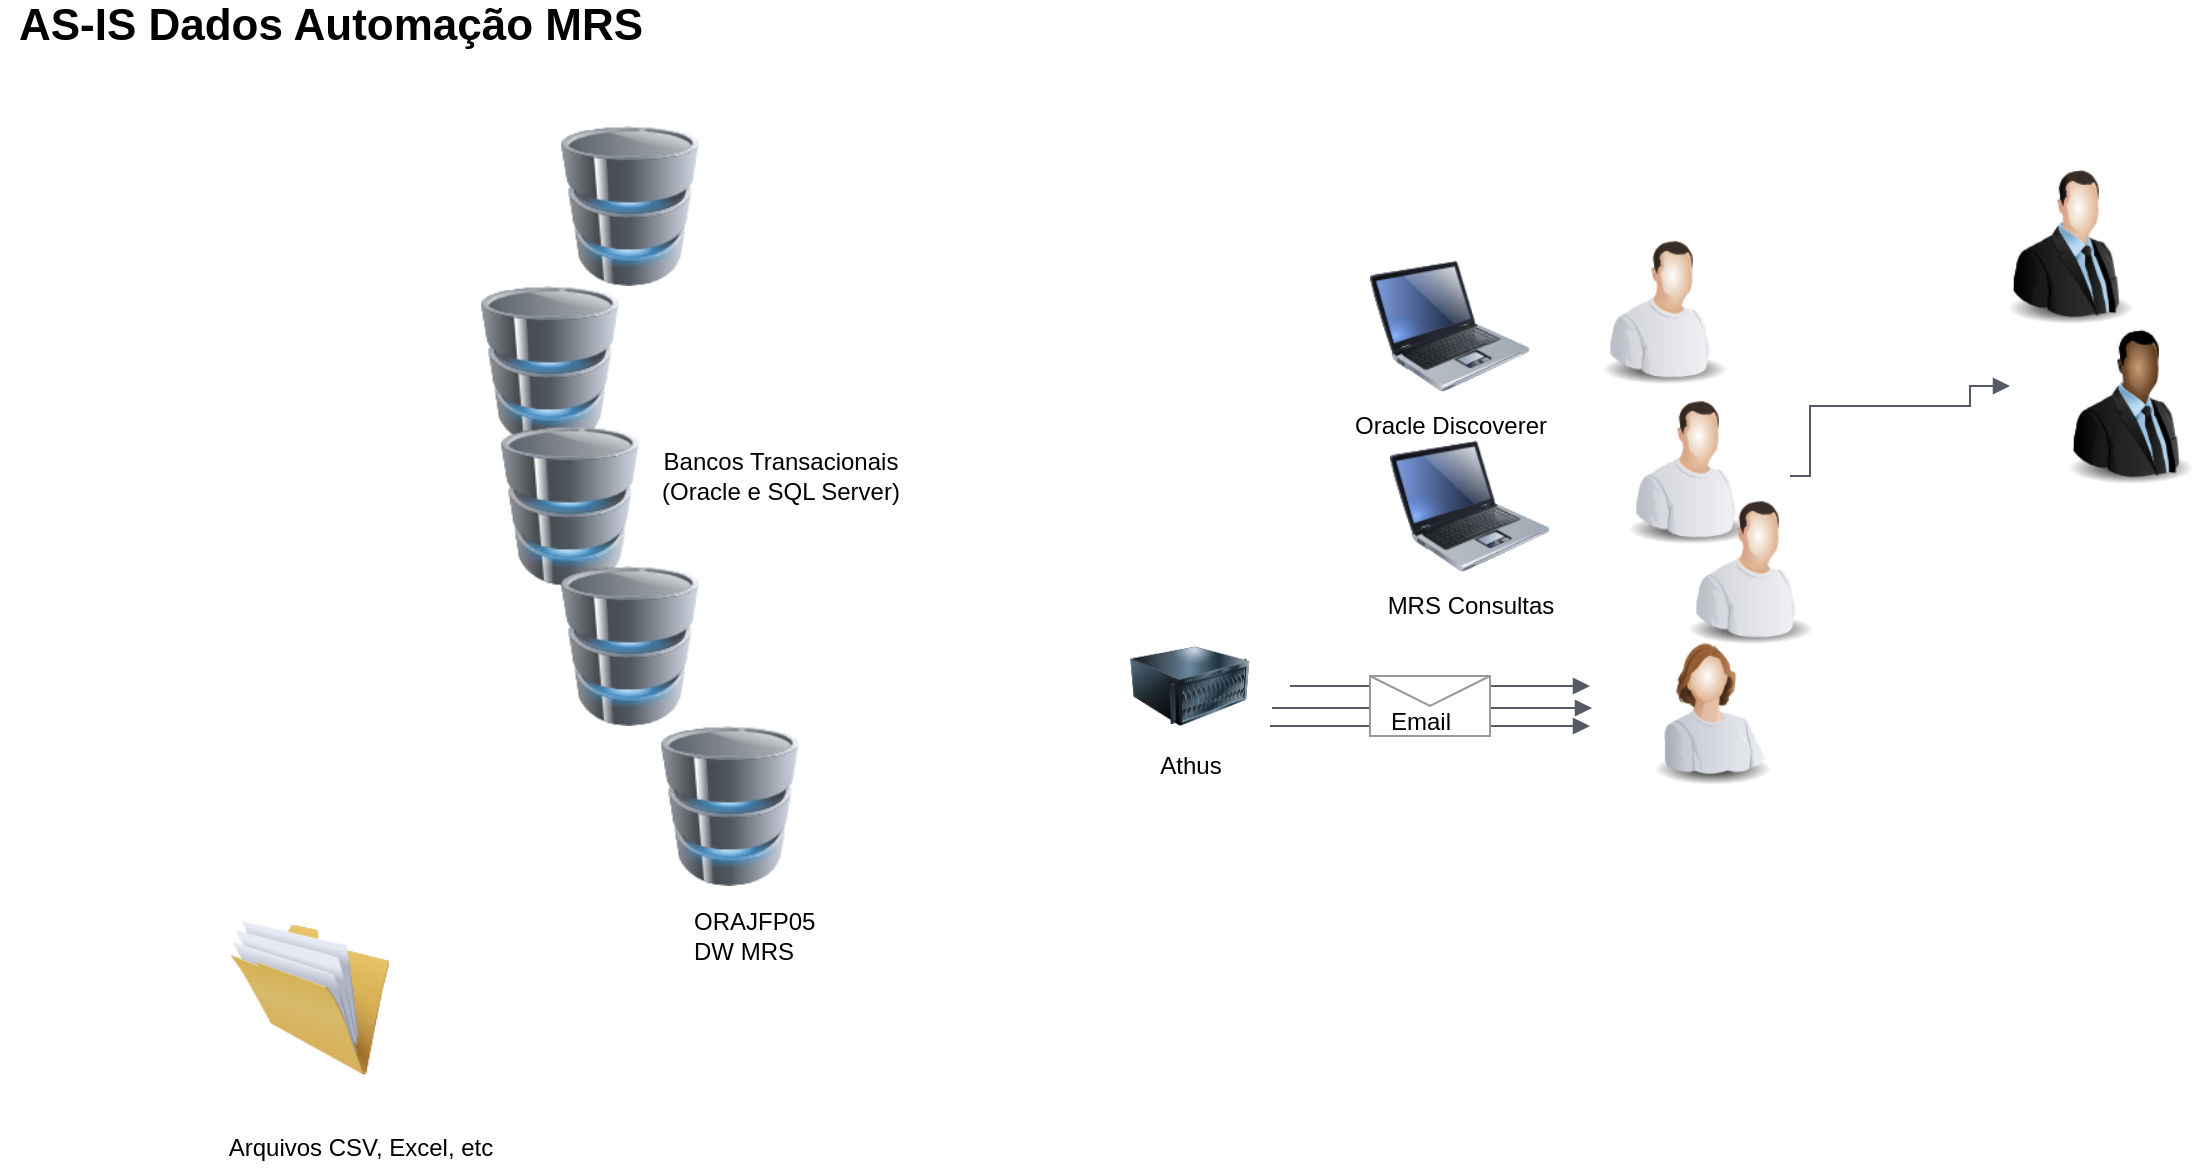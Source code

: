 <mxfile version="13.1.1" type="github">
  <diagram id="inYkrisZdpCWvH0mylS8" name="Page-1">
    <mxGraphModel dx="868" dy="482" grid="1" gridSize="10" guides="1" tooltips="1" connect="1" arrows="1" fold="1" page="1" pageScale="1" pageWidth="827" pageHeight="1169" math="0" shadow="0">
      <root>
        <mxCell id="0" />
        <mxCell id="1" parent="0" />
        <mxCell id="4Zabpoj7PgC8b4IljEoc-1" value="" style="image;html=1;labelBackgroundColor=#ffffff;image=img/lib/clip_art/people/Worker_Man_128x128.png" parent="1" vertex="1">
          <mxGeometry x="847" y="130" width="80" height="80" as="geometry" />
        </mxCell>
        <mxCell id="4Zabpoj7PgC8b4IljEoc-2" value="" style="image;html=1;labelBackgroundColor=#ffffff;image=img/lib/clip_art/people/Worker_Man_128x128.png" parent="1" vertex="1">
          <mxGeometry x="860" y="210" width="80" height="80" as="geometry" />
        </mxCell>
        <mxCell id="4Zabpoj7PgC8b4IljEoc-3" value="" style="image;html=1;labelBackgroundColor=#ffffff;image=img/lib/clip_art/people/Suit_Man_128x128.png" parent="1" vertex="1">
          <mxGeometry x="1050" y="100" width="80" height="80" as="geometry" />
        </mxCell>
        <mxCell id="4Zabpoj7PgC8b4IljEoc-4" value="" style="image;html=1;labelBackgroundColor=#ffffff;image=img/lib/clip_art/people/Suit_Man_Black_128x128.png" parent="1" vertex="1">
          <mxGeometry x="1080" y="180" width="80" height="80" as="geometry" />
        </mxCell>
        <mxCell id="4Zabpoj7PgC8b4IljEoc-5" value="" style="image;html=1;labelBackgroundColor=#ffffff;image=img/lib/clip_art/computers/Database_128x128.png" parent="1" vertex="1">
          <mxGeometry x="330" y="80" width="80" height="80" as="geometry" />
        </mxCell>
        <mxCell id="4Zabpoj7PgC8b4IljEoc-6" value="" style="image;html=1;labelBackgroundColor=#ffffff;image=img/lib/clip_art/computers/Database_128x128.png" parent="1" vertex="1">
          <mxGeometry x="290" y="160" width="80" height="80" as="geometry" />
        </mxCell>
        <mxCell id="4Zabpoj7PgC8b4IljEoc-7" value="" style="image;html=1;labelBackgroundColor=#ffffff;image=img/lib/clip_art/computers/Database_128x128.png" parent="1" vertex="1">
          <mxGeometry x="300" y="230" width="80" height="80" as="geometry" />
        </mxCell>
        <mxCell id="4Zabpoj7PgC8b4IljEoc-8" value="" style="image;html=1;labelBackgroundColor=#ffffff;image=img/lib/clip_art/computers/Database_128x128.png" parent="1" vertex="1">
          <mxGeometry x="330" y="300" width="80" height="80" as="geometry" />
        </mxCell>
        <mxCell id="4Zabpoj7PgC8b4IljEoc-9" value="" style="image;html=1;labelBackgroundColor=#ffffff;image=img/lib/clip_art/computers/Database_128x128.png" parent="1" vertex="1">
          <mxGeometry x="380" y="380" width="80" height="80" as="geometry" />
        </mxCell>
        <mxCell id="4Zabpoj7PgC8b4IljEoc-14" value="&lt;font size=&quot;1&quot;&gt;&lt;b style=&quot;font-size: 22px&quot;&gt;AS-IS Dados Automação MRS&lt;/b&gt;&lt;/font&gt;" style="text;html=1;resizable=0;autosize=1;align=center;verticalAlign=middle;points=[];fillColor=none;strokeColor=none;rounded=0;" parent="1" vertex="1">
          <mxGeometry x="55" y="20" width="330" height="20" as="geometry" />
        </mxCell>
        <mxCell id="YMRhmF-9sDAdHVnkn950-1" value="ORAJFP05&lt;br&gt;DW MRS" style="text;html=1;resizable=0;autosize=1;align=left;verticalAlign=middle;points=[];fillColor=none;strokeColor=none;rounded=0;textDirection=ltr;" parent="1" vertex="1">
          <mxGeometry x="400" y="470" width="80" height="30" as="geometry" />
        </mxCell>
        <mxCell id="YMRhmF-9sDAdHVnkn950-2" value="" style="image;html=1;labelBackgroundColor=#ffffff;image=img/lib/clip_art/computers/Laptop_128x128.png;align=left;" parent="1" vertex="1">
          <mxGeometry x="740" y="140" width="80" height="80" as="geometry" />
        </mxCell>
        <mxCell id="YMRhmF-9sDAdHVnkn950-7" value="Oracle Discoverer" style="text;html=1;resizable=0;autosize=1;align=center;verticalAlign=middle;points=[];fillColor=none;strokeColor=none;rounded=0;" parent="1" vertex="1">
          <mxGeometry x="725" y="220" width="110" height="20" as="geometry" />
        </mxCell>
        <mxCell id="YMRhmF-9sDAdHVnkn950-8" value="" style="image;html=1;labelBackgroundColor=#ffffff;image=img/lib/clip_art/computers/Laptop_128x128.png;align=left;" parent="1" vertex="1">
          <mxGeometry x="750" y="230" width="80" height="80" as="geometry" />
        </mxCell>
        <mxCell id="YMRhmF-9sDAdHVnkn950-10" value="MRS Consultas" style="text;html=1;resizable=0;autosize=1;align=center;verticalAlign=middle;points=[];fillColor=none;strokeColor=none;rounded=0;" parent="1" vertex="1">
          <mxGeometry x="740" y="310" width="100" height="20" as="geometry" />
        </mxCell>
        <mxCell id="YMRhmF-9sDAdHVnkn950-11" value="" style="image;html=1;labelBackgroundColor=#ffffff;image=img/lib/clip_art/people/Worker_Man_128x128.png" parent="1" vertex="1">
          <mxGeometry x="890" y="260" width="80" height="80" as="geometry" />
        </mxCell>
        <mxCell id="YMRhmF-9sDAdHVnkn950-12" value="" style="image;html=1;labelBackgroundColor=#ffffff;image=img/lib/clip_art/people/Worker_Woman_128x128.png;align=left;" parent="1" vertex="1">
          <mxGeometry x="870" y="330" width="80" height="80" as="geometry" />
        </mxCell>
        <mxCell id="YMRhmF-9sDAdHVnkn950-13" value="" style="image;html=1;labelBackgroundColor=#ffffff;image=img/lib/clip_art/computers/Server_128x128.png;align=left;" parent="1" vertex="1">
          <mxGeometry x="610" y="340" width="80" height="40" as="geometry" />
        </mxCell>
        <mxCell id="YMRhmF-9sDAdHVnkn950-15" value="Athus" style="text;html=1;resizable=0;autosize=1;align=center;verticalAlign=middle;points=[];fillColor=none;strokeColor=none;rounded=0;" parent="1" vertex="1">
          <mxGeometry x="625" y="390" width="50" height="20" as="geometry" />
        </mxCell>
        <mxCell id="YMRhmF-9sDAdHVnkn950-16" value="" style="edgeStyle=orthogonalEdgeStyle;html=1;endArrow=block;elbow=vertical;startArrow=none;endFill=1;strokeColor=#545B64;rounded=0;align=left;" parent="1" source="YMRhmF-9sDAdHVnkn950-19" edge="1">
          <mxGeometry width="100" relative="1" as="geometry">
            <mxPoint x="690" y="360" as="sourcePoint" />
            <mxPoint x="850" y="360" as="targetPoint" />
            <Array as="points">
              <mxPoint x="700" y="360" />
              <mxPoint x="700" y="360" />
            </Array>
          </mxGeometry>
        </mxCell>
        <mxCell id="YMRhmF-9sDAdHVnkn950-17" value="" style="edgeStyle=orthogonalEdgeStyle;html=1;endArrow=block;elbow=vertical;startArrow=none;endFill=1;strokeColor=#545B64;rounded=0;align=left;" parent="1" edge="1">
          <mxGeometry width="100" relative="1" as="geometry">
            <mxPoint x="691" y="371" as="sourcePoint" />
            <mxPoint x="851" y="371" as="targetPoint" />
            <Array as="points">
              <mxPoint x="701" y="371" />
              <mxPoint x="701" y="371" />
            </Array>
          </mxGeometry>
        </mxCell>
        <mxCell id="YMRhmF-9sDAdHVnkn950-18" value="" style="edgeStyle=orthogonalEdgeStyle;html=1;endArrow=block;elbow=vertical;startArrow=none;endFill=1;strokeColor=#545B64;rounded=0;align=left;" parent="1" edge="1">
          <mxGeometry width="100" relative="1" as="geometry">
            <mxPoint x="690" y="380" as="sourcePoint" />
            <mxPoint x="850" y="380" as="targetPoint" />
            <Array as="points">
              <mxPoint x="700" y="380" />
              <mxPoint x="700" y="380" />
            </Array>
          </mxGeometry>
        </mxCell>
        <mxCell id="YMRhmF-9sDAdHVnkn950-19" value="" style="verticalLabelPosition=bottom;shadow=0;dashed=0;align=center;html=1;verticalAlign=top;strokeWidth=1;shape=mxgraph.mockup.misc.mail2;strokeColor=#999999;" parent="1" vertex="1">
          <mxGeometry x="740" y="355" width="60" height="30" as="geometry" />
        </mxCell>
        <mxCell id="YMRhmF-9sDAdHVnkn950-21" value="Email" style="text;html=1;resizable=0;autosize=1;align=center;verticalAlign=middle;points=[];fillColor=none;strokeColor=none;rounded=0;" parent="1" vertex="1">
          <mxGeometry x="740" y="368" width="50" height="20" as="geometry" />
        </mxCell>
        <mxCell id="YMRhmF-9sDAdHVnkn950-25" value="" style="edgeStyle=orthogonalEdgeStyle;html=1;endArrow=block;elbow=vertical;startArrow=none;endFill=1;strokeColor=#545B64;rounded=0;" parent="1" edge="1">
          <mxGeometry width="100" relative="1" as="geometry">
            <mxPoint x="950" y="255" as="sourcePoint" />
            <mxPoint x="1060" y="210" as="targetPoint" />
            <Array as="points">
              <mxPoint x="960" y="255" />
              <mxPoint x="960" y="220" />
              <mxPoint x="1040" y="220" />
            </Array>
          </mxGeometry>
        </mxCell>
        <mxCell id="YMRhmF-9sDAdHVnkn950-29" value="" style="image;html=1;labelBackgroundColor=#ffffff;image=img/lib/clip_art/general/Full_Folder_128x128.png;align=left;" parent="1" vertex="1">
          <mxGeometry x="170" y="476" width="80" height="80" as="geometry" />
        </mxCell>
        <mxCell id="YMRhmF-9sDAdHVnkn950-31" value="Arquivos CSV, Excel, etc" style="text;html=1;resizable=0;autosize=1;align=center;verticalAlign=middle;points=[];fillColor=none;strokeColor=none;rounded=0;" parent="1" vertex="1">
          <mxGeometry x="160" y="581" width="150" height="20" as="geometry" />
        </mxCell>
        <mxCell id="YMRhmF-9sDAdHVnkn950-58" value="Bancos Transacionais&lt;br&gt;(Oracle e SQL Server)" style="text;html=1;resizable=0;autosize=1;align=center;verticalAlign=middle;points=[];fillColor=none;strokeColor=none;rounded=0;" parent="1" vertex="1">
          <mxGeometry x="380" y="240" width="130" height="30" as="geometry" />
        </mxCell>
      </root>
    </mxGraphModel>
  </diagram>
</mxfile>

